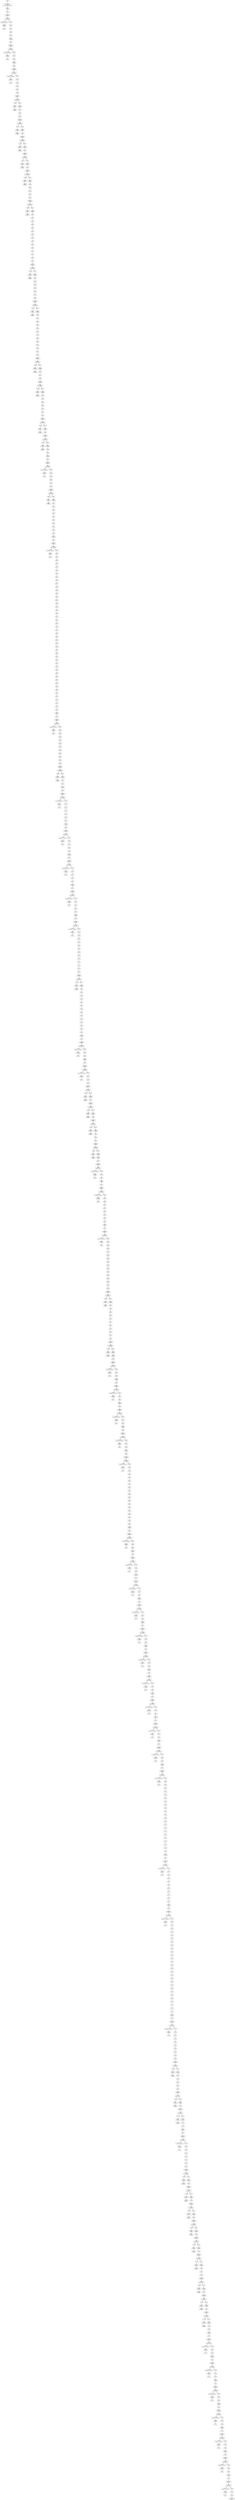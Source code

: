 digraph graphname {
n37379 [shape=box,label="(37379)"];
n37379 -> n36411;
n37378 [shape=box,label="(37378)"];
n37378 -> n37379;
n37377 [shape=box,label="(37377)"];
n37376 [shape=box,label="(37376)\nv<54070>"];
n37376 -> n37377;
n37375 [shape=box,label="(37375)\ni<54065>, `<54064>"];
n37375 -> n37376;
n37374 [shape=box,label="(37374)"];
n37374 -> n37378;
n37373 [shape=box,label="(37373)\ntmp<109024>"];
n37373 -> n37374;
n37373 -> n37375;
n37372 [shape=box,label="<loop-head>
(37372)"];
n37372 -> n37373;
n37371 [shape=box,label="(37371)"];
n37371 -> n37372;
n37370 [shape=box,label="(37370)\n`<54064>"];
n37370 -> n37371;
n37369 [shape=box,label="(37369)"];
n37369 -> n37370;
n37368 [shape=box,label="(37368)"];
n37368 -> n37369;
n37367 [shape=box,label="(37367)"];
n37366 [shape=box,label="(37366)\nv<54063>"];
n37366 -> n37367;
n37365 [shape=box,label="(37365)\ni<54058>, `<54057>"];
n37365 -> n37366;
n37364 [shape=box,label="(37364)"];
n37364 -> n37368;
n37363 [shape=box,label="(37363)\ntmp<109023>"];
n37363 -> n37364;
n37363 -> n37365;
n37362 [shape=box,label="<loop-head>
(37362)"];
n37362 -> n37363;
n37361 [shape=box,label="(37361)"];
n37361 -> n37362;
n37360 [shape=box,label="(37360)\n`<54057>"];
n37360 -> n37361;
n37359 [shape=box,label="(37359)"];
n37359 -> n37360;
n37358 [shape=box,label="(37358)"];
n37358 -> n37359;
n37357 [shape=box,label="(37357)"];
n37356 [shape=box,label="(37356)\nv<54056>"];
n37356 -> n37357;
n37355 [shape=box,label="(37355)\ni<54051>, `<54050>"];
n37355 -> n37356;
n37354 [shape=box,label="(37354)"];
n37354 -> n37358;
n37353 [shape=box,label="(37353)\ntmp<109022>"];
n37353 -> n37354;
n37353 -> n37355;
n37352 [shape=box,label="<loop-head>
(37352)"];
n37352 -> n37353;
n37351 [shape=box,label="(37351)"];
n37351 -> n37352;
n37350 [shape=box,label="(37350)\n`<54050>"];
n37350 -> n37351;
n37349 [shape=box,label="(37349)"];
n37349 -> n37350;
n37348 [shape=box,label="(37348)"];
n37348 -> n37349;
n37347 [shape=box,label="(37347)"];
n37346 [shape=box,label="(37346)\nv<54049>"];
n37346 -> n37347;
n37345 [shape=box,label="(37345)\ni<54044>, `<54043>"];
n37345 -> n37346;
n37344 [shape=box,label="(37344)"];
n37344 -> n37348;
n37343 [shape=box,label="(37343)\ntmp<109021>"];
n37343 -> n37344;
n37343 -> n37345;
n37342 [shape=box,label="<loop-head>
(37342)"];
n37342 -> n37343;
n37341 [shape=box,label="(37341)"];
n37341 -> n37342;
n37340 [shape=box,label="(37340)\n`<54043>"];
n37340 -> n37341;
n37339 [shape=box,label="(37339)"];
n37339 -> n37340;
n37338 [shape=box,label="(37338)"];
n37338 -> n37339;
n37337 [shape=box,label="(37337)"];
n37336 [shape=box,label="(37336)\nv<54042>"];
n37336 -> n37337;
n37335 [shape=box,label="(37335)\ni<54037>, `<54036>"];
n37335 -> n37336;
n37334 [shape=box,label="(37334)"];
n37334 -> n37338;
n37333 [shape=box,label="(37333)\ntmp<109020>"];
n37333 -> n37334;
n37333 -> n37335;
n37332 [shape=box,label="<loop-head>
(37332)"];
n37332 -> n37333;
n37331 [shape=box,label="(37331)"];
n37331 -> n37332;
n37330 [shape=box,label="(37330)\n`<54036>"];
n37330 -> n37331;
n37329 [shape=box,label="(37329)"];
n37329 -> n37330;
n37328 [shape=box,label="(37328)"];
n37328 -> n37329;
n37327 [shape=box,label="(37327)"];
n37326 [shape=box,label="(37326)\nv<54035>"];
n37326 -> n37327;
n37325 [shape=box,label="(37325)\ni<54030>, `<54029>"];
n37325 -> n37326;
n37324 [shape=box,label="(37324)"];
n37324 -> n37328;
n37323 [shape=box,label="(37323)\ntmp<109019>"];
n37323 -> n37324;
n37323 -> n37325;
n37322 [shape=box,label="<loop-head>
(37322)"];
n37322 -> n37323;
n37321 [shape=box,label="(37321)"];
n37321 -> n37322;
n37320 [shape=box,label="(37320)\n`<54029>"];
n37320 -> n37321;
n37319 [shape=box,label="(37319)"];
n37319 -> n37320;
n37318 [shape=box,label="(37318)"];
n37318 -> n37319;
n37317 [shape=box,label="(37317)"];
n37316 [shape=box,label="(37316)\nv<54028>"];
n37316 -> n37317;
n37315 [shape=box,label="(37315)\ni<54023>, `<54022>"];
n37315 -> n37316;
n37314 [shape=box,label="(37314)"];
n37314 -> n37318;
n37313 [shape=box,label="(37313)\ntmp<109018>"];
n37313 -> n37314;
n37313 -> n37315;
n37312 [shape=box,label="<loop-head>
(37312)"];
n37312 -> n37313;
n37311 [shape=box,label="(37311)"];
n37311 -> n37312;
n37310 [shape=box,label="(37310)\n`<54022>"];
n37310 -> n37311;
n37309 [shape=box,label="(37309)"];
n37309 -> n37310;
n37308 [shape=box,label="(37308)"];
n37308 -> n37309;
n37307 [shape=box,label="(37307)\ni<52886>"];
n37307 -> n37308;
n37306 [shape=box,label="(37306)\ni<52886>"];
n37305 [shape=box,label="(37305)\nv<54015>"];
n37305 -> n37306;
n37304 [shape=box,label="(37304)"];
n37304 -> n37305;
n37303 [shape=box,label="(37303)"];
n37303 -> n37307;
n37302 [shape=box,label="(37302)\ntmp<109017>"];
n37302 -> n37303;
n37302 -> n37304;
n37301 [shape=box,label="<loop-head>
(37301)"];
n37301 -> n37302;
n37300 [shape=box,label="(37300)"];
n37300 -> n37301;
n37299 [shape=box,label="(37299)\ni<52886>"];
n37299 -> n37300;
n37298 [shape=box,label="(37298)\ni<52886>"];
n37297 [shape=box,label="(37297)\nv<54009>"];
n37297 -> n37298;
n37296 [shape=box,label="(37296)"];
n37296 -> n37297;
n37295 [shape=box,label="(37295)"];
n37295 -> n37299;
n37294 [shape=box,label="(37294)\ntmp<109016>"];
n37294 -> n37295;
n37294 -> n37296;
n37293 [shape=box,label="<loop-head>
(37293)"];
n37293 -> n37294;
n37292 [shape=box,label="(37292)"];
n37292 -> n37293;
n37291 [shape=box,label="(37291)\ni<52886>"];
n37291 -> n37292;
n37290 [shape=box,label="(37290)\ni<52886>"];
n37289 [shape=box,label="(37289)\nv<54003>"];
n37289 -> n37290;
n37288 [shape=box,label="(37288)"];
n37288 -> n37289;
n37287 [shape=box,label="(37287)"];
n37287 -> n37291;
n37286 [shape=box,label="(37286)\ntmp<109015>"];
n37286 -> n37287;
n37286 -> n37288;
n37285 [shape=box,label="<loop-head>
(37285)"];
n37285 -> n37286;
n37284 [shape=box,label="(37284)"];
n37284 -> n37285;
n37283 [shape=box,label="(37283)"];
n37283 -> n37284;
n37282 [shape=box,label="(37282)"];
n37282 -> n37283;
n37281 [shape=box,label="(37281)\ni<52886>"];
n37281 -> n37282;
n37280 [shape=box,label="(37280)\ni<52886>"];
n37279 [shape=box,label="(37279)\nv<53992>"];
n37279 -> n37280;
n37278 [shape=box,label="(37278)"];
n37278 -> n37279;
n37277 [shape=box,label="(37277)"];
n37277 -> n37281;
n37276 [shape=box,label="(37276)\ntmp<109014>"];
n37276 -> n37277;
n37276 -> n37278;
n37275 [shape=box,label="<loop-head>
(37275)"];
n37275 -> n37276;
n37274 [shape=box,label="(37274)"];
n37274 -> n37275;
n37273 [shape=box,label="(37273)\ni<52886>"];
n37273 -> n37274;
n37272 [shape=box,label="(37272)\ni<52886>"];
n37271 [shape=box,label="(37271)\nv<53986>"];
n37271 -> n37272;
n37270 [shape=box,label="(37270)"];
n37270 -> n37271;
n37269 [shape=box,label="(37269)"];
n37269 -> n37273;
n37268 [shape=box,label="(37268)\ntmp<109013>"];
n37268 -> n37269;
n37268 -> n37270;
n37267 [shape=box,label="<loop-head>
(37267)"];
n37267 -> n37268;
n37266 [shape=box,label="(37266)"];
n37266 -> n37267;
n37265 [shape=box,label="(37265)\ni<52886>"];
n37265 -> n37266;
n37264 [shape=box,label="(37264)\ni<52886>"];
n37263 [shape=box,label="(37263)\nv<53980>"];
n37263 -> n37264;
n37262 [shape=box,label="(37262)"];
n37262 -> n37263;
n37261 [shape=box,label="(37261)"];
n37261 -> n37265;
n37260 [shape=box,label="(37260)\ntmp<109012>"];
n37260 -> n37261;
n37260 -> n37262;
n37259 [shape=box,label="<loop-head>
(37259)"];
n37259 -> n37260;
n37258 [shape=box,label="(37258)"];
n37258 -> n37259;
n37257 [shape=box,label="(37257)\ni<52886>"];
n37257 -> n37258;
n37256 [shape=box,label="(37256)\ni<52886>"];
n37255 [shape=box,label="(37255)\nv<53974>"];
n37255 -> n37256;
n37254 [shape=box,label="(37254)"];
n37254 -> n37255;
n37253 [shape=box,label="(37253)"];
n37253 -> n37257;
n37252 [shape=box,label="(37252)\ntmp<109011>"];
n37252 -> n37253;
n37252 -> n37254;
n37251 [shape=box,label="<loop-head>
(37251)"];
n37251 -> n37252;
n37250 [shape=box,label="(37250)"];
n37250 -> n37251;
n37249 [shape=box,label="(37249)\ni<52886>"];
n37249 -> n37250;
n37248 [shape=box,label="(37248)\ni<52886>"];
n37247 [shape=box,label="(37247)\nv<53968>"];
n37247 -> n37248;
n37246 [shape=box,label="(37246)"];
n37246 -> n37247;
n37245 [shape=box,label="(37245)"];
n37245 -> n37249;
n37244 [shape=box,label="(37244)\ntmp<109010>"];
n37244 -> n37245;
n37244 -> n37246;
n37243 [shape=box,label="<loop-head>
(37243)"];
n37243 -> n37244;
n37242 [shape=box,label="(37242)"];
n37242 -> n37243;
n37241 [shape=box,label="(37241)\ni<52886>"];
n37241 -> n37242;
n37240 [shape=box,label="(37240)\ni<52886>"];
n37239 [shape=box,label="(37239)\nv<53962>"];
n37239 -> n37240;
n37238 [shape=box,label="(37238)"];
n37238 -> n37239;
n37237 [shape=box,label="(37237)"];
n37237 -> n37241;
n37236 [shape=box,label="(37236)\ntmp<109009>"];
n37236 -> n37237;
n37236 -> n37238;
n37235 [shape=box,label="<loop-head>
(37235)"];
n37235 -> n37236;
n37234 [shape=box,label="(37234)"];
n37234 -> n37235;
n37233 [shape=box,label="(37233)"];
n37233 -> n37234;
n37232 [shape=box,label="(37232)"];
n37232 -> n37233;
n37231 [shape=box,label="(37231)"];
n37231 -> n37232;
n37230 [shape=box,label="(37230)"];
n37230 -> n37231;
n37229 [shape=box,label="(37229)"];
n37229 -> n37230;
n37228 [shape=box,label="(37228)"];
n37228 -> n37229;
n37227 [shape=box,label="(37227)"];
n37226 [shape=box,label="(37226)\nv<53947>"];
n37226 -> n37227;
n37225 [shape=box,label="(37225)\ni<53942>, `<53941>"];
n37225 -> n37226;
n37224 [shape=box,label="(37224)"];
n37224 -> n37228;
n37223 [shape=box,label="(37223)\ntmp<109008>"];
n37223 -> n37224;
n37223 -> n37225;
n37222 [shape=box,label="<loop-head>
(37222)"];
n37222 -> n37223;
n37221 [shape=box,label="(37221)"];
n37221 -> n37222;
n37220 [shape=box,label="(37220)\n`<53941>"];
n37220 -> n37221;
n37219 [shape=box,label="(37219)"];
n37219 -> n37220;
n37218 [shape=box,label="(37218)"];
n37218 -> n37219;
n37217 [shape=box,label="(37217)\ni<52886>"];
n37217 -> n37218;
n37216 [shape=box,label="(37216)\ni<52886>"];
n37215 [shape=box,label="(37215)\nv<53934>"];
n37215 -> n37216;
n37214 [shape=box,label="(37214)"];
n37214 -> n37215;
n37213 [shape=box,label="(37213)"];
n37213 -> n37217;
n37212 [shape=box,label="(37212)\ntmp<109007>"];
n37212 -> n37213;
n37212 -> n37214;
n37211 [shape=box,label="<loop-head>
(37211)"];
n37211 -> n37212;
n37210 [shape=box,label="(37210)"];
n37210 -> n37211;
n37209 [shape=box,label="(37209)\ni<52886>"];
n37209 -> n37210;
n37208 [shape=box,label="(37208)\ni<52886>"];
n37207 [shape=box,label="(37207)\nv<53928>"];
n37207 -> n37208;
n37206 [shape=box,label="(37206)"];
n37206 -> n37207;
n37205 [shape=box,label="(37205)"];
n37205 -> n37209;
n37204 [shape=box,label="(37204)\ntmp<109006>"];
n37204 -> n37205;
n37204 -> n37206;
n37203 [shape=box,label="<loop-head>
(37203)"];
n37203 -> n37204;
n37202 [shape=box,label="(37202)"];
n37202 -> n37203;
n37201 [shape=box,label="(37201)"];
n37201 -> n37202;
n37200 [shape=box,label="(37200)"];
n37200 -> n37201;
n37199 [shape=box,label="(37199)"];
n37199 -> n37200;
n37198 [shape=box,label="(37198)"];
n37198 -> n37199;
n37197 [shape=box,label="(37197)\ni<52886>"];
n37197 -> n37198;
n37196 [shape=box,label="(37196)\ni<52886>"];
n37195 [shape=box,label="(37195)\nv<53912>"];
n37195 -> n37196;
n37194 [shape=box,label="(37194)"];
n37194 -> n37195;
n37193 [shape=box,label="(37193)"];
n37193 -> n37197;
n37192 [shape=box,label="(37192)\ntmp<109005>"];
n37192 -> n37193;
n37192 -> n37194;
n37191 [shape=box,label="<loop-head>
(37191)"];
n37191 -> n37192;
n37190 [shape=box,label="(37190)"];
n37190 -> n37191;
n37189 [shape=box,label="(37189)"];
n37189 -> n37190;
n37188 [shape=box,label="(37188)"];
n37188 -> n37189;
n37187 [shape=box,label="(37187)"];
n37187 -> n37188;
n37186 [shape=box,label="(37186)"];
n37186 -> n37187;
n37185 [shape=box,label="(37185)"];
n37185 -> n37186;
n37184 [shape=box,label="(37184)"];
n37184 -> n37185;
n37183 [shape=box,label="(37183)"];
n37183 -> n37184;
n37182 [shape=box,label="(37182)"];
n37182 -> n37183;
n37181 [shape=box,label="(37181)"];
n37180 [shape=box,label="(37180)\nv<53892>"];
n37180 -> n37181;
n37179 [shape=box,label="(37179)\ni<53887>, `<53886>"];
n37179 -> n37180;
n37178 [shape=box,label="(37178)"];
n37178 -> n37182;
n37177 [shape=box,label="(37177)\ntmp<109004>"];
n37177 -> n37178;
n37177 -> n37179;
n37176 [shape=box,label="<loop-head>
(37176)"];
n37176 -> n37177;
n37175 [shape=box,label="(37175)"];
n37175 -> n37176;
n37174 [shape=box,label="(37174)\n`<53886>"];
n37174 -> n37175;
n37173 [shape=box,label="(37173)"];
n37173 -> n37174;
n37172 [shape=box,label="(37172)"];
n37172 -> n37173;
n37171 [shape=box,label="(37171)"];
n37171 -> n37172;
n37170 [shape=box,label="(37170)"];
n37170 -> n37171;
n37169 [shape=box,label="(37169)"];
n37169 -> n37170;
n37168 [shape=box,label="(37168)"];
n37168 -> n37169;
n37167 [shape=box,label="(37167)"];
n37167 -> n37168;
n37166 [shape=box,label="(37166)"];
n37166 -> n37167;
n37165 [shape=box,label="(37165)"];
n37165 -> n37166;
n37164 [shape=box,label="(37164)"];
n37164 -> n37165;
n37163 [shape=box,label="(37163)"];
n37163 -> n37164;
n37162 [shape=box,label="(37162)"];
n37162 -> n37163;
n37161 [shape=box,label="(37161)"];
n37161 -> n37162;
n37160 [shape=box,label="(37160)"];
n37160 -> n37161;
n37159 [shape=box,label="(37159)"];
n37159 -> n37160;
n37158 [shape=box,label="(37158)"];
n37158 -> n37159;
n37157 [shape=box,label="(37157)"];
n37157 -> n37158;
n37156 [shape=box,label="(37156)"];
n37156 -> n37157;
n37155 [shape=box,label="(37155)"];
n37155 -> n37156;
n37154 [shape=box,label="(37154)"];
n37154 -> n37155;
n37153 [shape=box,label="(37153)"];
n37153 -> n37154;
n37152 [shape=box,label="(37152)"];
n37152 -> n37153;
n37151 [shape=box,label="(37151)"];
n37151 -> n37152;
n37150 [shape=box,label="(37150)"];
n37150 -> n37151;
n37149 [shape=box,label="(37149)"];
n37149 -> n37150;
n37148 [shape=box,label="(37148)"];
n37148 -> n37149;
n37147 [shape=box,label="(37147)"];
n37147 -> n37148;
n37146 [shape=box,label="(37146)"];
n37146 -> n37147;
n37145 [shape=box,label="(37145)"];
n37144 [shape=box,label="(37144)\nv<53820>"];
n37144 -> n37145;
n37143 [shape=box,label="(37143)\ni<53815>, `<53814>"];
n37143 -> n37144;
n37142 [shape=box,label="(37142)"];
n37142 -> n37146;
n37141 [shape=box,label="(37141)\ntmp<109003>"];
n37141 -> n37142;
n37141 -> n37143;
n37140 [shape=box,label="<loop-head>
(37140)"];
n37140 -> n37141;
n37139 [shape=box,label="(37139)"];
n37139 -> n37140;
n37138 [shape=box,label="(37138)\n`<53814>"];
n37138 -> n37139;
n37137 [shape=box,label="(37137)"];
n37137 -> n37138;
n37136 [shape=box,label="(37136)"];
n37136 -> n37137;
n37135 [shape=box,label="(37135)"];
n37135 -> n37136;
n37134 [shape=box,label="(37134)"];
n37134 -> n37135;
n37133 [shape=box,label="(37133)"];
n37133 -> n37134;
n37132 [shape=box,label="(37132)"];
n37132 -> n37133;
n37131 [shape=box,label="(37131)"];
n37131 -> n37132;
n37130 [shape=box,label="(37130)"];
n37130 -> n37131;
n37129 [shape=box,label="(37129)"];
n37129 -> n37130;
n37128 [shape=box,label="(37128)"];
n37128 -> n37129;
n37127 [shape=box,label="(37127)"];
n37126 [shape=box,label="(37126)\nv<53793>"];
n37126 -> n37127;
n37125 [shape=box,label="(37125)\ni<53788>, `<53787>"];
n37125 -> n37126;
n37124 [shape=box,label="(37124)"];
n37124 -> n37128;
n37123 [shape=box,label="(37123)\ntmp<109002>"];
n37123 -> n37124;
n37123 -> n37125;
n37122 [shape=box,label="<loop-head>
(37122)"];
n37122 -> n37123;
n37121 [shape=box,label="(37121)"];
n37121 -> n37122;
n37120 [shape=box,label="(37120)\n`<53787>"];
n37120 -> n37121;
n37119 [shape=box,label="(37119)"];
n37119 -> n37120;
n37118 [shape=box,label="(37118)"];
n37118 -> n37119;
n37117 [shape=box,label="(37117)"];
n37117 -> n37118;
n37116 [shape=box,label="(37116)"];
n37116 -> n37117;
n37115 [shape=box,label="(37115)"];
n37115 -> n37116;
n37114 [shape=box,label="(37114)"];
n37114 -> n37115;
n37113 [shape=box,label="(37113)"];
n37113 -> n37114;
n37112 [shape=box,label="(37112)"];
n37112 -> n37113;
n37111 [shape=box,label="(37111)"];
n37111 -> n37112;
n37110 [shape=box,label="(37110)"];
n37110 -> n37111;
n37109 [shape=box,label="(37109)"];
n37109 -> n37110;
n37108 [shape=box,label="(37108)"];
n37108 -> n37109;
n37107 [shape=box,label="(37107)"];
n37107 -> n37108;
n37106 [shape=box,label="(37106)"];
n37106 -> n37107;
n37105 [shape=box,label="(37105)"];
n37105 -> n37106;
n37104 [shape=box,label="(37104)"];
n37104 -> n37105;
n37103 [shape=box,label="(37103)"];
n37103 -> n37104;
n37102 [shape=box,label="(37102)"];
n37102 -> n37103;
n37101 [shape=box,label="(37101)"];
n37101 -> n37102;
n37100 [shape=box,label="(37100)"];
n37100 -> n37101;
n37099 [shape=box,label="(37099)"];
n37099 -> n37100;
n37098 [shape=box,label="(37098)"];
n37098 -> n37099;
n37097 [shape=box,label="(37097)"];
n37096 [shape=box,label="(37096)\nv<53736>"];
n37096 -> n37097;
n37095 [shape=box,label="(37095)\ni<53731>, `<53730>"];
n37095 -> n37096;
n37094 [shape=box,label="(37094)"];
n37094 -> n37098;
n37093 [shape=box,label="(37093)\ntmp<109001>"];
n37093 -> n37094;
n37093 -> n37095;
n37092 [shape=box,label="<loop-head>
(37092)"];
n37092 -> n37093;
n37091 [shape=box,label="(37091)"];
n37091 -> n37092;
n37090 [shape=box,label="(37090)\n`<53730>"];
n37090 -> n37091;
n37089 [shape=box,label="(37089)"];
n37089 -> n37090;
n37088 [shape=box,label="(37088)"];
n37088 -> n37089;
n37087 [shape=box,label="(37087)"];
n37086 [shape=box,label="(37086)\nv<53729>"];
n37086 -> n37087;
n37085 [shape=box,label="(37085)\ni<53724>, `<53723>"];
n37085 -> n37086;
n37084 [shape=box,label="(37084)"];
n37084 -> n37088;
n37083 [shape=box,label="(37083)\ntmp<109000>"];
n37083 -> n37084;
n37083 -> n37085;
n37082 [shape=box,label="<loop-head>
(37082)"];
n37082 -> n37083;
n37081 [shape=box,label="(37081)"];
n37081 -> n37082;
n37080 [shape=box,label="(37080)\n`<53723>"];
n37080 -> n37081;
n37079 [shape=box,label="(37079)"];
n37079 -> n37080;
n37078 [shape=box,label="(37078)"];
n37078 -> n37079;
n37077 [shape=box,label="(37077)"];
n37076 [shape=box,label="(37076)\nv<53722>"];
n37076 -> n37077;
n37075 [shape=box,label="(37075)\ni<53717>, `<53716>"];
n37075 -> n37076;
n37074 [shape=box,label="(37074)"];
n37074 -> n37078;
n37073 [shape=box,label="(37073)\ntmp<108999>"];
n37073 -> n37074;
n37073 -> n37075;
n37072 [shape=box,label="<loop-head>
(37072)"];
n37072 -> n37073;
n37071 [shape=box,label="(37071)"];
n37071 -> n37072;
n37070 [shape=box,label="(37070)\n`<53716>"];
n37070 -> n37071;
n37069 [shape=box,label="(37069)"];
n37069 -> n37070;
n37068 [shape=box,label="(37068)"];
n37068 -> n37069;
n37067 [shape=box,label="(37067)"];
n37066 [shape=box,label="(37066)\nv<53715>"];
n37066 -> n37067;
n37065 [shape=box,label="(37065)\ni<53710>, `<53709>"];
n37065 -> n37066;
n37064 [shape=box,label="(37064)"];
n37064 -> n37068;
n37063 [shape=box,label="(37063)\ntmp<108998>"];
n37063 -> n37064;
n37063 -> n37065;
n37062 [shape=box,label="<loop-head>
(37062)"];
n37062 -> n37063;
n37061 [shape=box,label="(37061)"];
n37061 -> n37062;
n37060 [shape=box,label="(37060)\n`<53709>"];
n37060 -> n37061;
n37059 [shape=box,label="(37059)"];
n37059 -> n37060;
n37058 [shape=box,label="(37058)"];
n37058 -> n37059;
n37057 [shape=box,label="(37057)"];
n37056 [shape=box,label="(37056)\nv<53708>"];
n37056 -> n37057;
n37055 [shape=box,label="(37055)\ni<53703>, `<53702>"];
n37055 -> n37056;
n37054 [shape=box,label="(37054)"];
n37054 -> n37058;
n37053 [shape=box,label="(37053)\ntmp<108997>"];
n37053 -> n37054;
n37053 -> n37055;
n37052 [shape=box,label="<loop-head>
(37052)"];
n37052 -> n37053;
n37051 [shape=box,label="(37051)"];
n37051 -> n37052;
n37050 [shape=box,label="(37050)\n`<53702>"];
n37050 -> n37051;
n37049 [shape=box,label="(37049)"];
n37049 -> n37050;
n37048 [shape=box,label="(37048)"];
n37048 -> n37049;
n37047 [shape=box,label="(37047)"];
n37046 [shape=box,label="(37046)\nv<53701>"];
n37046 -> n37047;
n37045 [shape=box,label="(37045)\ni<53696>, `<53695>"];
n37045 -> n37046;
n37044 [shape=box,label="(37044)"];
n37044 -> n37048;
n37043 [shape=box,label="(37043)\ntmp<108996>"];
n37043 -> n37044;
n37043 -> n37045;
n37042 [shape=box,label="<loop-head>
(37042)"];
n37042 -> n37043;
n37041 [shape=box,label="(37041)"];
n37041 -> n37042;
n37040 [shape=box,label="(37040)\n`<53695>"];
n37040 -> n37041;
n37039 [shape=box,label="(37039)"];
n37039 -> n37040;
n37038 [shape=box,label="(37038)"];
n37038 -> n37039;
n37037 [shape=box,label="(37037)"];
n37036 [shape=box,label="(37036)\nv<53694>"];
n37036 -> n37037;
n37035 [shape=box,label="(37035)\ni<53689>, `<53688>"];
n37035 -> n37036;
n37034 [shape=box,label="(37034)"];
n37034 -> n37038;
n37033 [shape=box,label="(37033)\ntmp<108995>"];
n37033 -> n37034;
n37033 -> n37035;
n37032 [shape=box,label="<loop-head>
(37032)"];
n37032 -> n37033;
n37031 [shape=box,label="(37031)"];
n37031 -> n37032;
n37030 [shape=box,label="(37030)\n`<53688>"];
n37030 -> n37031;
n37029 [shape=box,label="(37029)"];
n37029 -> n37030;
n37028 [shape=box,label="(37028)"];
n37028 -> n37029;
n37027 [shape=box,label="(37027)"];
n37026 [shape=box,label="(37026)\nv<53687>"];
n37026 -> n37027;
n37025 [shape=box,label="(37025)\ni<53682>, `<53681>"];
n37025 -> n37026;
n37024 [shape=box,label="(37024)"];
n37024 -> n37028;
n37023 [shape=box,label="(37023)\ntmp<108994>"];
n37023 -> n37024;
n37023 -> n37025;
n37022 [shape=box,label="<loop-head>
(37022)"];
n37022 -> n37023;
n37021 [shape=box,label="(37021)"];
n37021 -> n37022;
n37020 [shape=box,label="(37020)\n`<53681>"];
n37020 -> n37021;
n37019 [shape=box,label="(37019)"];
n37019 -> n37020;
n37018 [shape=box,label="(37018)"];
n37018 -> n37019;
n37017 [shape=box,label="(37017)"];
n37016 [shape=box,label="(37016)\nv<53680>"];
n37016 -> n37017;
n37015 [shape=box,label="(37015)\ni<53675>, `<53674>"];
n37015 -> n37016;
n37014 [shape=box,label="(37014)"];
n37014 -> n37018;
n37013 [shape=box,label="(37013)\ntmp<108993>"];
n37013 -> n37014;
n37013 -> n37015;
n37012 [shape=box,label="<loop-head>
(37012)"];
n37012 -> n37013;
n37011 [shape=box,label="(37011)"];
n37011 -> n37012;
n37010 [shape=box,label="(37010)\n`<53674>"];
n37010 -> n37011;
n37009 [shape=box,label="(37009)"];
n37009 -> n37010;
n37008 [shape=box,label="(37008)"];
n37008 -> n37009;
n37007 [shape=box,label="(37007)"];
n37006 [shape=box,label="(37006)\nv<53673>"];
n37006 -> n37007;
n37005 [shape=box,label="(37005)\ni<53668>, `<53667>"];
n37005 -> n37006;
n37004 [shape=box,label="(37004)"];
n37004 -> n37008;
n37003 [shape=box,label="(37003)\ntmp<108992>"];
n37003 -> n37004;
n37003 -> n37005;
n37002 [shape=box,label="<loop-head>
(37002)"];
n37002 -> n37003;
n37001 [shape=box,label="(37001)"];
n37001 -> n37002;
n37000 [shape=box,label="(37000)\n`<53667>"];
n37000 -> n37001;
n36999 [shape=box,label="(36999)"];
n36999 -> n37000;
n36998 [shape=box,label="(36998)"];
n36998 -> n36999;
n36997 [shape=box,label="(36997)"];
n36996 [shape=box,label="(36996)\nv<53666>"];
n36996 -> n36997;
n36995 [shape=box,label="(36995)\ni<53661>, `<53660>"];
n36995 -> n36996;
n36994 [shape=box,label="(36994)"];
n36994 -> n36998;
n36993 [shape=box,label="(36993)\ntmp<108991>"];
n36993 -> n36994;
n36993 -> n36995;
n36992 [shape=box,label="<loop-head>
(36992)"];
n36992 -> n36993;
n36991 [shape=box,label="(36991)"];
n36991 -> n36992;
n36990 [shape=box,label="(36990)\n`<53660>"];
n36990 -> n36991;
n36989 [shape=box,label="(36989)"];
n36989 -> n36990;
n36988 [shape=box,label="(36988)"];
n36988 -> n36989;
n36987 [shape=box,label="(36987)"];
n36987 -> n36988;
n36986 [shape=box,label="(36986)"];
n36986 -> n36987;
n36985 [shape=box,label="(36985)"];
n36985 -> n36986;
n36984 [shape=box,label="(36984)"];
n36984 -> n36985;
n36983 [shape=box,label="(36983)"];
n36983 -> n36984;
n36982 [shape=box,label="(36982)"];
n36982 -> n36983;
n36981 [shape=box,label="(36981)"];
n36981 -> n36982;
n36980 [shape=box,label="(36980)"];
n36980 -> n36981;
n36979 [shape=box,label="(36979)"];
n36979 -> n36980;
n36978 [shape=box,label="(36978)"];
n36978 -> n36979;
n36977 [shape=box,label="(36977)"];
n36977 -> n36978;
n36976 [shape=box,label="(36976)"];
n36976 -> n36977;
n36975 [shape=box,label="(36975)"];
n36975 -> n36976;
n36974 [shape=box,label="(36974)"];
n36974 -> n36975;
n36973 [shape=box,label="(36973)"];
n36973 -> n36974;
n36972 [shape=box,label="(36972)"];
n36972 -> n36973;
n36971 [shape=box,label="(36971)"];
n36970 [shape=box,label="(36970)\nv<53619>"];
n36970 -> n36971;
n36969 [shape=box,label="(36969)\ni<53614>, `<53613>"];
n36969 -> n36970;
n36968 [shape=box,label="(36968)"];
n36968 -> n36972;
n36967 [shape=box,label="(36967)\ntmp<108990>"];
n36967 -> n36968;
n36967 -> n36969;
n36966 [shape=box,label="<loop-head>
(36966)"];
n36966 -> n36967;
n36965 [shape=box,label="(36965)"];
n36965 -> n36966;
n36964 [shape=box,label="(36964)\n`<53613>"];
n36964 -> n36965;
n36963 [shape=box,label="(36963)"];
n36963 -> n36964;
n36962 [shape=box,label="(36962)"];
n36962 -> n36963;
n36961 [shape=box,label="(36961)"];
n36960 [shape=box,label="(36960)\nv<53612>"];
n36960 -> n36961;
n36959 [shape=box,label="(36959)\ni<53607>, `<53606>"];
n36959 -> n36960;
n36958 [shape=box,label="(36958)"];
n36958 -> n36962;
n36957 [shape=box,label="(36957)\ntmp<108989>"];
n36957 -> n36958;
n36957 -> n36959;
n36956 [shape=box,label="<loop-head>
(36956)"];
n36956 -> n36957;
n36955 [shape=box,label="(36955)"];
n36955 -> n36956;
n36954 [shape=box,label="(36954)\n`<53606>"];
n36954 -> n36955;
n36953 [shape=box,label="(36953)"];
n36953 -> n36954;
n36952 [shape=box,label="(36952)"];
n36952 -> n36953;
n36951 [shape=box,label="(36951)"];
n36950 [shape=box,label="(36950)\nv<53605>"];
n36950 -> n36951;
n36949 [shape=box,label="(36949)\ni<53600>, `<53599>"];
n36949 -> n36950;
n36948 [shape=box,label="(36948)"];
n36948 -> n36952;
n36947 [shape=box,label="(36947)\ntmp<108988>"];
n36947 -> n36948;
n36947 -> n36949;
n36946 [shape=box,label="<loop-head>
(36946)"];
n36946 -> n36947;
n36945 [shape=box,label="(36945)"];
n36945 -> n36946;
n36944 [shape=box,label="(36944)\n`<53599>"];
n36944 -> n36945;
n36943 [shape=box,label="(36943)"];
n36943 -> n36944;
n36942 [shape=box,label="(36942)"];
n36942 -> n36943;
n36941 [shape=box,label="(36941)"];
n36940 [shape=box,label="(36940)\nv<53598>"];
n36940 -> n36941;
n36939 [shape=box,label="(36939)\ni<53593>, `<53592>"];
n36939 -> n36940;
n36938 [shape=box,label="(36938)"];
n36938 -> n36942;
n36937 [shape=box,label="(36937)\ntmp<108987>"];
n36937 -> n36938;
n36937 -> n36939;
n36936 [shape=box,label="<loop-head>
(36936)"];
n36936 -> n36937;
n36935 [shape=box,label="(36935)"];
n36935 -> n36936;
n36934 [shape=box,label="(36934)\n`<53592>"];
n36934 -> n36935;
n36933 [shape=box,label="(36933)"];
n36933 -> n36934;
n36932 [shape=box,label="(36932)"];
n36932 -> n36933;
n36931 [shape=box,label="(36931)"];
n36930 [shape=box,label="(36930)\nv<53591>"];
n36930 -> n36931;
n36929 [shape=box,label="(36929)\ni<53586>, `<53585>"];
n36929 -> n36930;
n36928 [shape=box,label="(36928)"];
n36928 -> n36932;
n36927 [shape=box,label="(36927)\ntmp<108986>"];
n36927 -> n36928;
n36927 -> n36929;
n36926 [shape=box,label="<loop-head>
(36926)"];
n36926 -> n36927;
n36925 [shape=box,label="(36925)"];
n36925 -> n36926;
n36924 [shape=box,label="(36924)\n`<53585>"];
n36924 -> n36925;
n36923 [shape=box,label="(36923)\ni<52886>"];
n36923 -> n36924;
n36922 [shape=box,label="(36922)\ni<52886>"];
n36921 [shape=box,label="(36921)\nv<53583>"];
n36921 -> n36922;
n36920 [shape=box,label="(36920)"];
n36920 -> n36921;
n36919 [shape=box,label="(36919)"];
n36919 -> n36923;
n36918 [shape=box,label="(36918)\ntmp<108985>"];
n36918 -> n36919;
n36918 -> n36920;
n36917 [shape=box,label="<loop-head>
(36917)"];
n36917 -> n36918;
n36916 [shape=box,label="(36916)"];
n36916 -> n36917;
n36915 [shape=box,label="(36915)"];
n36915 -> n36916;
n36914 [shape=box,label="(36914)"];
n36914 -> n36915;
n36913 [shape=box,label="(36913)"];
n36913 -> n36914;
n36912 [shape=box,label="(36912)"];
n36912 -> n36913;
n36911 [shape=box,label="(36911)"];
n36911 -> n36912;
n36910 [shape=box,label="(36910)"];
n36910 -> n36911;
n36909 [shape=box,label="(36909)"];
n36909 -> n36910;
n36908 [shape=box,label="(36908)"];
n36908 -> n36909;
n36907 [shape=box,label="(36907)"];
n36907 -> n36908;
n36906 [shape=box,label="(36906)"];
n36906 -> n36907;
n36905 [shape=box,label="(36905)\ni<52886>"];
n36905 -> n36906;
n36904 [shape=box,label="(36904)\ni<52886>"];
n36903 [shape=box,label="(36903)\nv<53552>"];
n36903 -> n36904;
n36902 [shape=box,label="(36902)"];
n36902 -> n36903;
n36901 [shape=box,label="(36901)"];
n36901 -> n36905;
n36900 [shape=box,label="(36900)\ntmp<108984>"];
n36900 -> n36901;
n36900 -> n36902;
n36899 [shape=box,label="<loop-head>
(36899)"];
n36899 -> n36900;
n36898 [shape=box,label="(36898)"];
n36898 -> n36899;
n36897 [shape=box,label="(36897)"];
n36897 -> n36898;
n36896 [shape=box,label="(36896)"];
n36896 -> n36897;
n36895 [shape=box,label="(36895)"];
n36895 -> n36896;
n36894 [shape=box,label="(36894)"];
n36894 -> n36895;
n36893 [shape=box,label="(36893)"];
n36893 -> n36894;
n36892 [shape=box,label="(36892)"];
n36892 -> n36893;
n36891 [shape=box,label="(36891)"];
n36891 -> n36892;
n36890 [shape=box,label="(36890)"];
n36890 -> n36891;
n36889 [shape=box,label="(36889)"];
n36889 -> n36890;
n36888 [shape=box,label="(36888)"];
n36888 -> n36889;
n36887 [shape=box,label="(36887)"];
n36887 -> n36888;
n36886 [shape=box,label="(36886)"];
n36886 -> n36887;
n36885 [shape=box,label="(36885)"];
n36885 -> n36886;
n36884 [shape=box,label="(36884)"];
n36884 -> n36885;
n36883 [shape=box,label="(36883)"];
n36882 [shape=box,label="(36882)\nv<53517>"];
n36882 -> n36883;
n36881 [shape=box,label="(36881)\ni<53512>, `<53511>"];
n36881 -> n36882;
n36880 [shape=box,label="(36880)"];
n36880 -> n36884;
n36879 [shape=box,label="(36879)\ntmp<108983>"];
n36879 -> n36880;
n36879 -> n36881;
n36878 [shape=box,label="<loop-head>
(36878)"];
n36878 -> n36879;
n36877 [shape=box,label="(36877)"];
n36877 -> n36878;
n36876 [shape=box,label="(36876)\n`<53511>"];
n36876 -> n36877;
n36875 [shape=box,label="(36875)"];
n36875 -> n36876;
n36874 [shape=box,label="(36874)"];
n36874 -> n36875;
n36873 [shape=box,label="(36873)"];
n36873 -> n36874;
n36872 [shape=box,label="(36872)"];
n36872 -> n36873;
n36871 [shape=box,label="(36871)"];
n36871 -> n36872;
n36870 [shape=box,label="(36870)"];
n36870 -> n36871;
n36869 [shape=box,label="(36869)"];
n36869 -> n36870;
n36868 [shape=box,label="(36868)"];
n36868 -> n36869;
n36867 [shape=box,label="(36867)"];
n36866 [shape=box,label="(36866)\nv<53495>"];
n36866 -> n36867;
n36865 [shape=box,label="(36865)\ni<53490>, `<53489>"];
n36865 -> n36866;
n36864 [shape=box,label="(36864)"];
n36864 -> n36868;
n36863 [shape=box,label="(36863)\ntmp<108982>"];
n36863 -> n36864;
n36863 -> n36865;
n36862 [shape=box,label="<loop-head>
(36862)"];
n36862 -> n36863;
n36861 [shape=box,label="(36861)"];
n36861 -> n36862;
n36860 [shape=box,label="(36860)\n`<53489>"];
n36860 -> n36861;
n36859 [shape=box,label="(36859)"];
n36859 -> n36860;
n36858 [shape=box,label="(36858)"];
n36858 -> n36859;
n36857 [shape=box,label="(36857)"];
n36856 [shape=box,label="(36856)\nv<53488>"];
n36856 -> n36857;
n36855 [shape=box,label="(36855)\ni<53483>, `<53482>"];
n36855 -> n36856;
n36854 [shape=box,label="(36854)"];
n36854 -> n36858;
n36853 [shape=box,label="(36853)\ntmp<108981>"];
n36853 -> n36854;
n36853 -> n36855;
n36852 [shape=box,label="<loop-head>
(36852)"];
n36852 -> n36853;
n36851 [shape=box,label="(36851)"];
n36851 -> n36852;
n36850 [shape=box,label="(36850)\n`<53482>"];
n36850 -> n36851;
n36849 [shape=box,label="(36849)\ni<52886>"];
n36849 -> n36850;
n36848 [shape=box,label="(36848)\ni<52886>"];
n36847 [shape=box,label="(36847)\nv<53480>"];
n36847 -> n36848;
n36846 [shape=box,label="(36846)"];
n36846 -> n36847;
n36845 [shape=box,label="(36845)"];
n36845 -> n36849;
n36844 [shape=box,label="(36844)\ntmp<108980>"];
n36844 -> n36845;
n36844 -> n36846;
n36843 [shape=box,label="<loop-head>
(36843)"];
n36843 -> n36844;
n36842 [shape=box,label="(36842)"];
n36842 -> n36843;
n36841 [shape=box,label="(36841)"];
n36841 -> n36842;
n36840 [shape=box,label="(36840)"];
n36840 -> n36841;
n36839 [shape=box,label="(36839)\ni<52886>"];
n36839 -> n36840;
n36838 [shape=box,label="(36838)\ni<52886>"];
n36837 [shape=box,label="(36837)\nv<53469>"];
n36837 -> n36838;
n36836 [shape=box,label="(36836)"];
n36836 -> n36837;
n36835 [shape=box,label="(36835)"];
n36835 -> n36839;
n36834 [shape=box,label="(36834)\ntmp<108979>"];
n36834 -> n36835;
n36834 -> n36836;
n36833 [shape=box,label="<loop-head>
(36833)"];
n36833 -> n36834;
n36832 [shape=box,label="(36832)"];
n36832 -> n36833;
n36831 [shape=box,label="(36831)\ni<52886>"];
n36831 -> n36832;
n36830 [shape=box,label="(36830)\ni<52886>"];
n36829 [shape=box,label="(36829)\nv<53463>"];
n36829 -> n36830;
n36828 [shape=box,label="(36828)"];
n36828 -> n36829;
n36827 [shape=box,label="(36827)"];
n36827 -> n36831;
n36826 [shape=box,label="(36826)\ntmp<108978>"];
n36826 -> n36827;
n36826 -> n36828;
n36825 [shape=box,label="<loop-head>
(36825)"];
n36825 -> n36826;
n36824 [shape=box,label="(36824)"];
n36824 -> n36825;
n36823 [shape=box,label="(36823)\ni<52886>"];
n36823 -> n36824;
n36822 [shape=box,label="(36822)\ni<52886>"];
n36821 [shape=box,label="(36821)\nv<53457>"];
n36821 -> n36822;
n36820 [shape=box,label="(36820)"];
n36820 -> n36821;
n36819 [shape=box,label="(36819)"];
n36819 -> n36823;
n36818 [shape=box,label="(36818)\ntmp<108977>"];
n36818 -> n36819;
n36818 -> n36820;
n36817 [shape=box,label="<loop-head>
(36817)"];
n36817 -> n36818;
n36816 [shape=box,label="(36816)"];
n36816 -> n36817;
n36815 [shape=box,label="(36815)"];
n36815 -> n36816;
n36814 [shape=box,label="(36814)"];
n36814 -> n36815;
n36813 [shape=box,label="(36813)"];
n36812 [shape=box,label="(36812)\nv<53452>"];
n36812 -> n36813;
n36811 [shape=box,label="(36811)\ni<53447>, `<53446>"];
n36811 -> n36812;
n36810 [shape=box,label="(36810)"];
n36810 -> n36814;
n36809 [shape=box,label="(36809)\ntmp<108976>"];
n36809 -> n36810;
n36809 -> n36811;
n36808 [shape=box,label="<loop-head>
(36808)"];
n36808 -> n36809;
n36807 [shape=box,label="(36807)"];
n36807 -> n36808;
n36806 [shape=box,label="(36806)\n`<53446>"];
n36806 -> n36807;
n36805 [shape=box,label="(36805)"];
n36805 -> n36806;
n36804 [shape=box,label="(36804)"];
n36804 -> n36805;
n36803 [shape=box,label="(36803)"];
n36802 [shape=box,label="(36802)\nv<53445>"];
n36802 -> n36803;
n36801 [shape=box,label="(36801)\ni<53440>, `<53439>"];
n36801 -> n36802;
n36800 [shape=box,label="(36800)"];
n36800 -> n36804;
n36799 [shape=box,label="(36799)\ntmp<108975>"];
n36799 -> n36800;
n36799 -> n36801;
n36798 [shape=box,label="<loop-head>
(36798)"];
n36798 -> n36799;
n36797 [shape=box,label="(36797)"];
n36797 -> n36798;
n36796 [shape=box,label="(36796)\n`<53439>"];
n36796 -> n36797;
n36795 [shape=box,label="(36795)"];
n36795 -> n36796;
n36794 [shape=box,label="(36794)"];
n36794 -> n36795;
n36793 [shape=box,label="(36793)"];
n36793 -> n36794;
n36792 [shape=box,label="(36792)"];
n36792 -> n36793;
n36791 [shape=box,label="(36791)"];
n36791 -> n36792;
n36790 [shape=box,label="(36790)"];
n36790 -> n36791;
n36789 [shape=box,label="(36789)"];
n36789 -> n36790;
n36788 [shape=box,label="(36788)"];
n36788 -> n36789;
n36787 [shape=box,label="(36787)"];
n36787 -> n36788;
n36786 [shape=box,label="(36786)"];
n36786 -> n36787;
n36785 [shape=box,label="(36785)"];
n36785 -> n36786;
n36784 [shape=box,label="(36784)"];
n36784 -> n36785;
n36783 [shape=box,label="(36783)"];
n36783 -> n36784;
n36782 [shape=box,label="(36782)"];
n36782 -> n36783;
n36781 [shape=box,label="(36781)\ni<52886>"];
n36781 -> n36782;
n36780 [shape=box,label="(36780)\ni<52886>"];
n36779 [shape=box,label="(36779)\nv<53402>"];
n36779 -> n36780;
n36778 [shape=box,label="(36778)"];
n36778 -> n36779;
n36777 [shape=box,label="(36777)"];
n36777 -> n36781;
n36776 [shape=box,label="(36776)\ntmp<108974>"];
n36776 -> n36777;
n36776 -> n36778;
n36775 [shape=box,label="<loop-head>
(36775)"];
n36775 -> n36776;
n36774 [shape=box,label="(36774)"];
n36774 -> n36775;
n36773 [shape=box,label="(36773)"];
n36773 -> n36774;
n36772 [shape=box,label="(36772)"];
n36772 -> n36773;
n36771 [shape=box,label="(36771)"];
n36771 -> n36772;
n36770 [shape=box,label="(36770)"];
n36770 -> n36771;
n36769 [shape=box,label="(36769)"];
n36769 -> n36770;
n36768 [shape=box,label="(36768)"];
n36768 -> n36769;
n36767 [shape=box,label="(36767)"];
n36767 -> n36768;
n36766 [shape=box,label="(36766)"];
n36766 -> n36767;
n36765 [shape=box,label="(36765)"];
n36765 -> n36766;
n36764 [shape=box,label="(36764)"];
n36764 -> n36765;
n36763 [shape=box,label="(36763)"];
n36763 -> n36764;
n36762 [shape=box,label="(36762)"];
n36762 -> n36763;
n36761 [shape=box,label="(36761)"];
n36760 [shape=box,label="(36760)\nv<53372>"];
n36760 -> n36761;
n36759 [shape=box,label="(36759)\ni<53367>, `<53366>"];
n36759 -> n36760;
n36758 [shape=box,label="(36758)"];
n36758 -> n36762;
n36757 [shape=box,label="(36757)\ntmp<108973>"];
n36757 -> n36758;
n36757 -> n36759;
n36756 [shape=box,label="<loop-head>
(36756)"];
n36756 -> n36757;
n36755 [shape=box,label="(36755)"];
n36755 -> n36756;
n36754 [shape=box,label="(36754)\n`<53366>"];
n36754 -> n36755;
n36753 [shape=box,label="(36753)"];
n36753 -> n36754;
n36752 [shape=box,label="(36752)"];
n36752 -> n36753;
n36751 [shape=box,label="(36751)"];
n36751 -> n36752;
n36750 [shape=box,label="(36750)"];
n36750 -> n36751;
n36749 [shape=box,label="(36749)"];
n36748 [shape=box,label="(36748)\nv<53360>"];
n36748 -> n36749;
n36747 [shape=box,label="(36747)\ni<53355>, `<53354>"];
n36747 -> n36748;
n36746 [shape=box,label="(36746)"];
n36746 -> n36750;
n36745 [shape=box,label="(36745)\ntmp<108972>"];
n36745 -> n36746;
n36745 -> n36747;
n36744 [shape=box,label="<loop-head>
(36744)"];
n36744 -> n36745;
n36743 [shape=box,label="(36743)"];
n36743 -> n36744;
n36742 [shape=box,label="(36742)\n`<53354>"];
n36742 -> n36743;
n36741 [shape=box,label="(36741)"];
n36741 -> n36742;
n36740 [shape=box,label="(36740)"];
n36740 -> n36741;
n36739 [shape=box,label="(36739)"];
n36739 -> n36740;
n36738 [shape=box,label="(36738)"];
n36738 -> n36739;
n36737 [shape=box,label="(36737)"];
n36736 [shape=box,label="(36736)\nv<53348>"];
n36736 -> n36737;
n36735 [shape=box,label="(36735)\ni<53343>, `<53342>"];
n36735 -> n36736;
n36734 [shape=box,label="(36734)"];
n36734 -> n36738;
n36733 [shape=box,label="(36733)\ntmp<108971>"];
n36733 -> n36734;
n36733 -> n36735;
n36732 [shape=box,label="<loop-head>
(36732)"];
n36732 -> n36733;
n36731 [shape=box,label="(36731)"];
n36731 -> n36732;
n36730 [shape=box,label="(36730)\n`<53342>"];
n36730 -> n36731;
n36729 [shape=box,label="(36729)"];
n36729 -> n36730;
n36728 [shape=box,label="(36728)"];
n36728 -> n36729;
n36727 [shape=box,label="(36727)"];
n36727 -> n36728;
n36726 [shape=box,label="(36726)"];
n36726 -> n36727;
n36725 [shape=box,label="(36725)"];
n36724 [shape=box,label="(36724)\nv<53336>"];
n36724 -> n36725;
n36723 [shape=box,label="(36723)\ni<53331>, `<53330>"];
n36723 -> n36724;
n36722 [shape=box,label="(36722)"];
n36722 -> n36726;
n36721 [shape=box,label="(36721)\ntmp<108970>"];
n36721 -> n36722;
n36721 -> n36723;
n36720 [shape=box,label="<loop-head>
(36720)"];
n36720 -> n36721;
n36719 [shape=box,label="(36719)"];
n36719 -> n36720;
n36718 [shape=box,label="(36718)\n`<53330>"];
n36718 -> n36719;
n36717 [shape=box,label="(36717)"];
n36717 -> n36718;
n36716 [shape=box,label="(36716)"];
n36716 -> n36717;
n36715 [shape=box,label="(36715)"];
n36715 -> n36716;
n36714 [shape=box,label="(36714)"];
n36714 -> n36715;
n36713 [shape=box,label="(36713)"];
n36713 -> n36714;
n36712 [shape=box,label="(36712)"];
n36712 -> n36713;
n36711 [shape=box,label="(36711)"];
n36710 [shape=box,label="(36710)\nv<53319>"];
n36710 -> n36711;
n36709 [shape=box,label="(36709)\ni<53314>, `<53313>"];
n36709 -> n36710;
n36708 [shape=box,label="(36708)"];
n36708 -> n36712;
n36707 [shape=box,label="(36707)\ntmp<108969>"];
n36707 -> n36708;
n36707 -> n36709;
n36706 [shape=box,label="<loop-head>
(36706)"];
n36706 -> n36707;
n36705 [shape=box,label="(36705)"];
n36705 -> n36706;
n36704 [shape=box,label="(36704)\n`<53313>"];
n36704 -> n36705;
n36703 [shape=box,label="(36703)"];
n36703 -> n36704;
n36702 [shape=box,label="(36702)"];
n36702 -> n36703;
n36701 [shape=box,label="(36701)\ni<52886>"];
n36701 -> n36702;
n36700 [shape=box,label="(36700)\ni<52886>"];
n36699 [shape=box,label="(36699)\nv<53306>"];
n36699 -> n36700;
n36698 [shape=box,label="(36698)"];
n36698 -> n36699;
n36697 [shape=box,label="(36697)"];
n36697 -> n36701;
n36696 [shape=box,label="(36696)\ntmp<108968>"];
n36696 -> n36697;
n36696 -> n36698;
n36695 [shape=box,label="<loop-head>
(36695)"];
n36695 -> n36696;
n36694 [shape=box,label="(36694)"];
n36694 -> n36695;
n36693 [shape=box,label="(36693)"];
n36693 -> n36694;
n36692 [shape=box,label="(36692)"];
n36692 -> n36693;
n36691 [shape=box,label="(36691)"];
n36691 -> n36692;
n36690 [shape=box,label="(36690)"];
n36690 -> n36691;
n36689 [shape=box,label="(36689)"];
n36689 -> n36690;
n36688 [shape=box,label="(36688)"];
n36688 -> n36689;
n36687 [shape=box,label="(36687)"];
n36687 -> n36688;
n36686 [shape=box,label="(36686)"];
n36686 -> n36687;
n36685 [shape=box,label="(36685)"];
n36685 -> n36686;
n36684 [shape=box,label="(36684)"];
n36684 -> n36685;
n36683 [shape=box,label="(36683)"];
n36682 [shape=box,label="(36682)\nv<53281>"];
n36682 -> n36683;
n36681 [shape=box,label="(36681)\ni<53276>, `<53275>"];
n36681 -> n36682;
n36680 [shape=box,label="(36680)"];
n36680 -> n36684;
n36679 [shape=box,label="(36679)\ntmp<108967>"];
n36679 -> n36680;
n36679 -> n36681;
n36678 [shape=box,label="<loop-head>
(36678)"];
n36678 -> n36679;
n36677 [shape=box,label="(36677)"];
n36677 -> n36678;
n36676 [shape=box,label="(36676)\n`<53275>"];
n36676 -> n36677;
n36675 [shape=box,label="(36675)"];
n36675 -> n36676;
n36674 [shape=box,label="(36674)"];
n36674 -> n36675;
n36673 [shape=box,label="(36673)"];
n36673 -> n36674;
n36672 [shape=box,label="(36672)"];
n36672 -> n36673;
n36671 [shape=box,label="(36671)"];
n36671 -> n36672;
n36670 [shape=box,label="(36670)"];
n36670 -> n36671;
n36669 [shape=box,label="(36669)"];
n36669 -> n36670;
n36668 [shape=box,label="(36668)"];
n36668 -> n36669;
n36667 [shape=box,label="(36667)"];
n36667 -> n36668;
n36666 [shape=box,label="(36666)"];
n36666 -> n36667;
n36665 [shape=box,label="(36665)"];
n36665 -> n36666;
n36664 [shape=box,label="(36664)"];
n36664 -> n36665;
n36663 [shape=box,label="(36663)"];
n36663 -> n36664;
n36662 [shape=box,label="(36662)"];
n36662 -> n36663;
n36661 [shape=box,label="(36661)"];
n36661 -> n36662;
n36660 [shape=box,label="(36660)"];
n36660 -> n36661;
n36659 [shape=box,label="(36659)"];
n36659 -> n36660;
n36658 [shape=box,label="(36658)"];
n36658 -> n36659;
n36657 [shape=box,label="(36657)"];
n36657 -> n36658;
n36656 [shape=box,label="(36656)"];
n36656 -> n36657;
n36655 [shape=box,label="(36655)"];
n36655 -> n36656;
n36654 [shape=box,label="(36654)"];
n36654 -> n36655;
n36653 [shape=box,label="(36653)"];
n36653 -> n36654;
n36652 [shape=box,label="(36652)"];
n36652 -> n36653;
n36651 [shape=box,label="(36651)"];
n36651 -> n36652;
n36650 [shape=box,label="(36650)"];
n36650 -> n36651;
n36649 [shape=box,label="(36649)"];
n36649 -> n36650;
n36648 [shape=box,label="(36648)"];
n36648 -> n36649;
n36647 [shape=box,label="(36647)"];
n36647 -> n36648;
n36646 [shape=box,label="(36646)"];
n36646 -> n36647;
n36645 [shape=box,label="(36645)"];
n36645 -> n36646;
n36644 [shape=box,label="(36644)"];
n36644 -> n36645;
n36643 [shape=box,label="(36643)"];
n36643 -> n36644;
n36642 [shape=box,label="(36642)"];
n36642 -> n36643;
n36641 [shape=box,label="(36641)"];
n36641 -> n36642;
n36640 [shape=box,label="(36640)"];
n36640 -> n36641;
n36639 [shape=box,label="(36639)"];
n36639 -> n36640;
n36638 [shape=box,label="(36638)"];
n36638 -> n36639;
n36637 [shape=box,label="(36637)"];
n36637 -> n36638;
n36636 [shape=box,label="(36636)"];
n36636 -> n36637;
n36635 [shape=box,label="(36635)"];
n36635 -> n36636;
n36634 [shape=box,label="(36634)"];
n36634 -> n36635;
n36633 [shape=box,label="(36633)"];
n36633 -> n36634;
n36632 [shape=box,label="(36632)"];
n36632 -> n36633;
n36631 [shape=box,label="(36631)"];
n36631 -> n36632;
n36630 [shape=box,label="(36630)"];
n36630 -> n36631;
n36629 [shape=box,label="(36629)"];
n36629 -> n36630;
n36628 [shape=box,label="(36628)"];
n36628 -> n36629;
n36627 [shape=box,label="(36627)"];
n36626 [shape=box,label="(36626)\nv<53159>"];
n36626 -> n36627;
n36625 [shape=box,label="(36625)\ni<53154>, `<53153>"];
n36625 -> n36626;
n36624 [shape=box,label="(36624)"];
n36624 -> n36628;
n36623 [shape=box,label="(36623)\ntmp<108966>"];
n36623 -> n36624;
n36623 -> n36625;
n36622 [shape=box,label="<loop-head>
(36622)"];
n36622 -> n36623;
n36621 [shape=box,label="(36621)"];
n36621 -> n36622;
n36620 [shape=box,label="(36620)\n`<53153>"];
n36620 -> n36621;
n36619 [shape=box,label="(36619)"];
n36619 -> n36620;
n36618 [shape=box,label="(36618)"];
n36618 -> n36619;
n36617 [shape=box,label="(36617)"];
n36617 -> n36618;
n36616 [shape=box,label="(36616)"];
n36616 -> n36617;
n36615 [shape=box,label="(36615)"];
n36615 -> n36616;
n36614 [shape=box,label="(36614)"];
n36614 -> n36615;
n36613 [shape=box,label="(36613)"];
n36613 -> n36614;
n36612 [shape=box,label="(36612)"];
n36612 -> n36613;
n36611 [shape=box,label="(36611)"];
n36611 -> n36612;
n36610 [shape=box,label="(36610)"];
n36610 -> n36611;
n36609 [shape=box,label="(36609)\ni<52886>"];
n36609 -> n36610;
n36608 [shape=box,label="(36608)\ni<52886>"];
n36607 [shape=box,label="(36607)\nv<53126>"];
n36607 -> n36608;
n36606 [shape=box,label="(36606)"];
n36606 -> n36607;
n36605 [shape=box,label="(36605)"];
n36605 -> n36609;
n36604 [shape=box,label="(36604)\ntmp<108965>"];
n36604 -> n36605;
n36604 -> n36606;
n36603 [shape=box,label="<loop-head>
(36603)"];
n36603 -> n36604;
n36602 [shape=box,label="(36602)"];
n36602 -> n36603;
n36601 [shape=box,label="(36601)"];
n36601 -> n36602;
n36600 [shape=box,label="(36600)"];
n36600 -> n36601;
n36599 [shape=box,label="(36599)"];
n36599 -> n36600;
n36598 [shape=box,label="(36598)"];
n36598 -> n36599;
n36597 [shape=box,label="(36597)"];
n36596 [shape=box,label="(36596)\nv<53116>"];
n36596 -> n36597;
n36595 [shape=box,label="(36595)\ni<53111>, `<53110>"];
n36595 -> n36596;
n36594 [shape=box,label="(36594)"];
n36594 -> n36598;
n36593 [shape=box,label="(36593)\ntmp<108964>"];
n36593 -> n36594;
n36593 -> n36595;
n36592 [shape=box,label="<loop-head>
(36592)"];
n36592 -> n36593;
n36591 [shape=box,label="(36591)"];
n36591 -> n36592;
n36590 [shape=box,label="(36590)\n`<53110>"];
n36590 -> n36591;
n36589 [shape=box,label="(36589)"];
n36589 -> n36590;
n36588 [shape=box,label="(36588)"];
n36588 -> n36589;
n36587 [shape=box,label="(36587)\ni<52886>"];
n36587 -> n36588;
n36586 [shape=box,label="(36586)\ni<52886>"];
n36585 [shape=box,label="(36585)\nv<53103>"];
n36585 -> n36586;
n36584 [shape=box,label="(36584)"];
n36584 -> n36585;
n36583 [shape=box,label="(36583)"];
n36583 -> n36587;
n36582 [shape=box,label="(36582)\ntmp<108963>"];
n36582 -> n36583;
n36582 -> n36584;
n36581 [shape=box,label="<loop-head>
(36581)"];
n36581 -> n36582;
n36580 [shape=box,label="(36580)"];
n36580 -> n36581;
n36579 [shape=box,label="(36579)\ni<52886>"];
n36579 -> n36580;
n36578 [shape=box,label="(36578)\ni<52886>"];
n36577 [shape=box,label="(36577)\nv<53097>"];
n36577 -> n36578;
n36576 [shape=box,label="(36576)"];
n36576 -> n36577;
n36575 [shape=box,label="(36575)"];
n36575 -> n36579;
n36574 [shape=box,label="(36574)\ntmp<108962>"];
n36574 -> n36575;
n36574 -> n36576;
n36573 [shape=box,label="<loop-head>
(36573)"];
n36573 -> n36574;
n36572 [shape=box,label="(36572)"];
n36572 -> n36573;
n36571 [shape=box,label="(36571)"];
n36571 -> n36572;
n36570 [shape=box,label="(36570)"];
n36570 -> n36571;
n36569 [shape=box,label="(36569)"];
n36569 -> n36570;
n36568 [shape=box,label="(36568)"];
n36568 -> n36569;
n36567 [shape=box,label="(36567)"];
n36567 -> n36568;
n36566 [shape=box,label="(36566)"];
n36566 -> n36567;
n36565 [shape=box,label="(36565)\ni<52886>"];
n36565 -> n36566;
n36564 [shape=box,label="(36564)\ni<52886>"];
n36563 [shape=box,label="(36563)\nv<53076>"];
n36563 -> n36564;
n36562 [shape=box,label="(36562)"];
n36562 -> n36563;
n36561 [shape=box,label="(36561)"];
n36561 -> n36565;
n36560 [shape=box,label="(36560)\ntmp<108961>"];
n36560 -> n36561;
n36560 -> n36562;
n36559 [shape=box,label="<loop-head>
(36559)"];
n36559 -> n36560;
n36558 [shape=box,label="(36558)"];
n36558 -> n36559;
n36557 [shape=box,label="(36557)"];
n36557 -> n36558;
n36556 [shape=box,label="(36556)"];
n36556 -> n36557;
n36555 [shape=box,label="(36555)\ni<52886>"];
n36555 -> n36556;
n36554 [shape=box,label="(36554)\ni<52886>"];
n36553 [shape=box,label="(36553)\nv<53065>"];
n36553 -> n36554;
n36552 [shape=box,label="(36552)"];
n36552 -> n36553;
n36551 [shape=box,label="(36551)"];
n36551 -> n36555;
n36550 [shape=box,label="(36550)\ntmp<108960>"];
n36550 -> n36551;
n36550 -> n36552;
n36549 [shape=box,label="<loop-head>
(36549)"];
n36549 -> n36550;
n36548 [shape=box,label="(36548)"];
n36548 -> n36549;
n36547 [shape=box,label="(36547)"];
n36547 -> n36548;
n36546 [shape=box,label="(36546)"];
n36546 -> n36547;
n36545 [shape=box,label="(36545)"];
n36545 -> n36546;
n36544 [shape=box,label="(36544)"];
n36544 -> n36545;
n36543 [shape=box,label="(36543)"];
n36543 -> n36544;
n36542 [shape=box,label="(36542)"];
n36542 -> n36543;
n36541 [shape=box,label="(36541)"];
n36541 -> n36542;
n36540 [shape=box,label="(36540)"];
n36540 -> n36541;
n36539 [shape=box,label="(36539)"];
n36539 -> n36540;
n36538 [shape=box,label="(36538)"];
n36538 -> n36539;
n36537 [shape=box,label="(36537)"];
n36537 -> n36538;
n36536 [shape=box,label="(36536)"];
n36536 -> n36537;
n36535 [shape=box,label="(36535)\ni<52886>"];
n36535 -> n36536;
n36534 [shape=box,label="(36534)\ni<52886>"];
n36533 [shape=box,label="(36533)\nv<53029>"];
n36533 -> n36534;
n36532 [shape=box,label="(36532)"];
n36532 -> n36533;
n36531 [shape=box,label="(36531)"];
n36531 -> n36535;
n36530 [shape=box,label="(36530)\ntmp<108959>"];
n36530 -> n36531;
n36530 -> n36532;
n36529 [shape=box,label="<loop-head>
(36529)"];
n36529 -> n36530;
n36528 [shape=box,label="(36528)"];
n36528 -> n36529;
n36527 [shape=box,label="(36527)"];
n36527 -> n36528;
n36526 [shape=box,label="(36526)"];
n36526 -> n36527;
n36525 [shape=box,label="(36525)"];
n36525 -> n36526;
n36524 [shape=box,label="(36524)"];
n36524 -> n36525;
n36523 [shape=box,label="(36523)"];
n36523 -> n36524;
n36522 [shape=box,label="(36522)"];
n36522 -> n36523;
n36521 [shape=box,label="(36521)\ni<52886>"];
n36521 -> n36522;
n36520 [shape=box,label="(36520)\ni<52886>"];
n36519 [shape=box,label="(36519)\nv<53008>"];
n36519 -> n36520;
n36518 [shape=box,label="(36518)"];
n36518 -> n36519;
n36517 [shape=box,label="(36517)"];
n36517 -> n36521;
n36516 [shape=box,label="(36516)\ntmp<108958>"];
n36516 -> n36517;
n36516 -> n36518;
n36515 [shape=box,label="<loop-head>
(36515)"];
n36515 -> n36516;
n36514 [shape=box,label="(36514)"];
n36514 -> n36515;
n36513 [shape=box,label="(36513)"];
n36513 -> n36514;
n36512 [shape=box,label="(36512)"];
n36512 -> n36513;
n36511 [shape=box,label="(36511)"];
n36511 -> n36512;
n36510 [shape=box,label="(36510)"];
n36510 -> n36511;
n36509 [shape=box,label="(36509)"];
n36509 -> n36510;
n36508 [shape=box,label="(36508)"];
n36508 -> n36509;
n36507 [shape=box,label="(36507)"];
n36507 -> n36508;
n36506 [shape=box,label="(36506)"];
n36506 -> n36507;
n36505 [shape=box,label="(36505)"];
n36505 -> n36506;
n36504 [shape=box,label="(36504)"];
n36504 -> n36505;
n36503 [shape=box,label="(36503)"];
n36503 -> n36504;
n36502 [shape=box,label="(36502)"];
n36502 -> n36503;
n36501 [shape=box,label="(36501)"];
n36501 -> n36502;
n36500 [shape=box,label="(36500)"];
n36500 -> n36501;
n36499 [shape=box,label="(36499)\ni<52886>"];
n36499 -> n36500;
n36498 [shape=box,label="(36498)\ni<52886>"];
n36497 [shape=box,label="(36497)\nv<52967>"];
n36497 -> n36498;
n36496 [shape=box,label="(36496)"];
n36496 -> n36497;
n36495 [shape=box,label="(36495)"];
n36495 -> n36499;
n36494 [shape=box,label="(36494)\ntmp<108957>"];
n36494 -> n36495;
n36494 -> n36496;
n36493 [shape=box,label="<loop-head>
(36493)"];
n36493 -> n36494;
n36492 [shape=box,label="(36492)"];
n36492 -> n36493;
n36491 [shape=box,label="(36491)"];
n36491 -> n36492;
n36490 [shape=box,label="(36490)"];
n36490 -> n36491;
n36489 [shape=box,label="(36489)"];
n36489 -> n36490;
n36488 [shape=box,label="(36488)"];
n36488 -> n36489;
n36487 [shape=box,label="(36487)\ni<52886>"];
n36487 -> n36488;
n36486 [shape=box,label="(36486)\ni<52886>"];
n36485 [shape=box,label="(36485)\nv<52951>"];
n36485 -> n36486;
n36484 [shape=box,label="(36484)"];
n36484 -> n36485;
n36483 [shape=box,label="(36483)"];
n36483 -> n36487;
n36482 [shape=box,label="(36482)\ntmp<108956>"];
n36482 -> n36483;
n36482 -> n36484;
n36481 [shape=box,label="<loop-head>
(36481)"];
n36481 -> n36482;
n36480 [shape=box,label="(36480)"];
n36480 -> n36481;
n36479 [shape=box,label="(36479)\ni<52886>"];
n36479 -> n36480;
n36478 [shape=box,label="(36478)\ni<52886>"];
n36477 [shape=box,label="(36477)\nv<52945>"];
n36477 -> n36478;
n36476 [shape=box,label="(36476)"];
n36476 -> n36477;
n36475 [shape=box,label="(36475)"];
n36475 -> n36479;
n36474 [shape=box,label="(36474)\ntmp<108955>"];
n36474 -> n36475;
n36474 -> n36476;
n36473 [shape=box,label="<loop-head>
(36473)"];
n36473 -> n36474;
n36472 [shape=box,label="(36472)"];
n36472 -> n36473;
n36471 [shape=box,label="(36471)\ni<52886>"];
n36471 -> n36472;
n36470 [shape=box,label="(36470)\ni<52886>"];
n36469 [shape=box,label="(36469)\nv<52939>"];
n36469 -> n36470;
n36468 [shape=box,label="(36468)"];
n36468 -> n36469;
n36467 [shape=box,label="(36467)"];
n36467 -> n36471;
n36466 [shape=box,label="(36466)\ntmp<108954>"];
n36466 -> n36467;
n36466 -> n36468;
n36465 [shape=box,label="<loop-head>
(36465)"];
n36465 -> n36466;
n36464 [shape=box,label="(36464)"];
n36464 -> n36465;
n36463 [shape=box,label="(36463)\ni<52886>"];
n36463 -> n36464;
n36462 [shape=box,label="(36462)\ni<52886>"];
n36461 [shape=box,label="(36461)\nv<52933>"];
n36461 -> n36462;
n36460 [shape=box,label="(36460)"];
n36460 -> n36461;
n36459 [shape=box,label="(36459)"];
n36459 -> n36463;
n36458 [shape=box,label="(36458)\ntmp<108953>"];
n36458 -> n36459;
n36458 -> n36460;
n36457 [shape=box,label="<loop-head>
(36457)"];
n36457 -> n36458;
n36456 [shape=box,label="(36456)"];
n36456 -> n36457;
n36455 [shape=box,label="(36455)"];
n36455 -> n36456;
n36454 [shape=box,label="(36454)"];
n36454 -> n36455;
n36453 [shape=box,label="(36453)\ni<52886>"];
n36453 -> n36454;
n36452 [shape=box,label="(36452)\ni<52886>"];
n36451 [shape=box,label="(36451)\nv<52922>"];
n36451 -> n36452;
n36450 [shape=box,label="(36450)"];
n36450 -> n36451;
n36449 [shape=box,label="(36449)"];
n36449 -> n36453;
n36448 [shape=box,label="(36448)\ntmp<108952>"];
n36448 -> n36449;
n36448 -> n36450;
n36447 [shape=box,label="<loop-head>
(36447)"];
n36447 -> n36448;
n36446 [shape=box,label="(36446)"];
n36446 -> n36447;
n36445 [shape=box,label="(36445)"];
n36445 -> n36446;
n36444 [shape=box,label="(36444)"];
n36444 -> n36445;
n36443 [shape=box,label="(36443)"];
n36443 -> n36444;
n36442 [shape=box,label="(36442)"];
n36442 -> n36443;
n36441 [shape=box,label="(36441)"];
n36440 [shape=box,label="(36440)\nv<52912>"];
n36440 -> n36441;
n36439 [shape=box,label="(36439)\ni<52907>, `<52906>"];
n36439 -> n36440;
n36438 [shape=box,label="(36438)"];
n36438 -> n36442;
n36437 [shape=box,label="(36437)\ntmp<108951>"];
n36437 -> n36438;
n36437 -> n36439;
n36436 [shape=box,label="<loop-head>
(36436)"];
n36436 -> n36437;
n36435 [shape=box,label="(36435)"];
n36435 -> n36436;
n36434 [shape=box,label="(36434)\n`<52906>"];
n36434 -> n36435;
n36433 [shape=box,label="(36433)"];
n36433 -> n36434;
n36432 [shape=box,label="(36432)"];
n36432 -> n36433;
n36431 [shape=box,label="(36431)"];
n36430 [shape=box,label="(36430)\nv<52905>"];
n36430 -> n36431;
n36429 [shape=box,label="(36429)\ni<52900>, `<52899>"];
n36429 -> n36430;
n36428 [shape=box,label="(36428)"];
n36428 -> n36432;
n36427 [shape=box,label="(36427)\ntmp<108950>"];
n36427 -> n36428;
n36427 -> n36429;
n36426 [shape=box,label="<loop-head>
(36426)"];
n36426 -> n36427;
n36425 [shape=box,label="(36425)"];
n36425 -> n36426;
n36424 [shape=box,label="(36424)\n`<52899>"];
n36424 -> n36425;
n36423 [shape=box,label="(36423)"];
n36423 -> n36424;
n36422 [shape=box,label="(36422)"];
n36422 -> n36423;
n36421 [shape=box,label="(36421)"];
n36421 -> n36422;
n36420 [shape=box,label="(36420)"];
n36420 -> n36421;
n36419 [shape=box,label="(36419)"];
n36418 [shape=box,label="(36418)\nv<52893>"];
n36418 -> n36419;
n36417 [shape=box,label="(36417)\ni<52888>, `<52887>"];
n36417 -> n36418;
n36416 [shape=box,label="(36416)"];
n36416 -> n36420;
n36415 [shape=box,label="(36415)\ntmp<108949>"];
n36415 -> n36416;
n36415 -> n36417;
n36414 [shape=box,label="<loop-head>
(36414)"];
n36414 -> n36415;
n36413 [shape=box,label="(36413)"];
n36413 -> n36414;
n36412 [shape=box,label="(36412)\n`<52887>"];
n36412 -> n36413;
n36411 [shape=box,label="<function-end>
(36411)"];
n36410 [shape=box,label="<function-begin>
(36410)\ni<52886>, map<52885>"];
n36410 -> n36412;
n1 [shape=box,label="<root>
(1)"];
n1 -> n36410;
}
